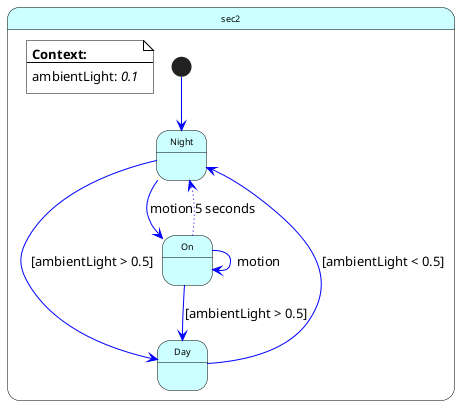 
@startuml
skinparam State {
  AttributeFontSize 9
  BackgroundColor #CFF
  EndColor Red
  ArrowColor Blue
  BorderColor Black
}

skinparam Note {
  AttributeFontSize 9
  BackgroundColor white
  BorderColor Black
}


state sec2 {

note as Context
  **Context:**
  --
  ambientLight: //0.1//
end note



  [*]-->Night
  Day-->Night : [ambientLight < 0.5]
  Night-->Day : [ambientLight > 0.5]
  On-->Day    : [ambientLight > 0.5]
  Night-->On  : motion
  On-->On     : motion
  On-[#blue,dotted]->Night : 5 seconds
}
@enduml
